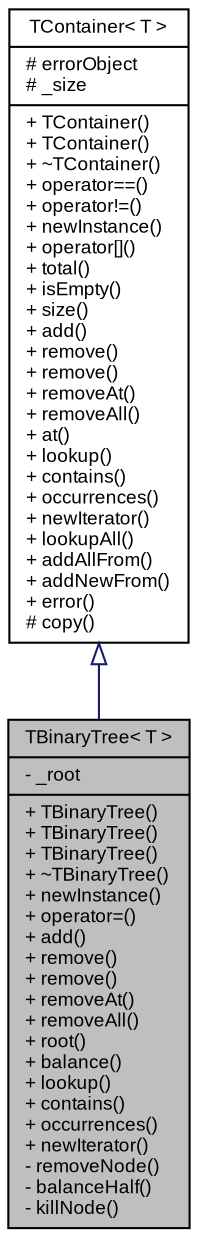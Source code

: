 digraph G
{
  bgcolor="transparent";
  edge [fontname="Arial",fontsize="9",labelfontname="Arial",labelfontsize="9"];
  node [fontname="Arial",fontsize="9",shape=record];
  Node1 [label="{TBinaryTree\< T \>\n|- _root\l|+ TBinaryTree()\l+ TBinaryTree()\l+ TBinaryTree()\l+ ~TBinaryTree()\l+ newInstance()\l+ operator=()\l+ add()\l+ remove()\l+ remove()\l+ removeAt()\l+ removeAll()\l+ root()\l+ balance()\l+ lookup()\l+ contains()\l+ occurrences()\l+ newIterator()\l- removeNode()\l- balanceHalf()\l- killNode()\l}",height=0.2,width=0.4,color="black", fillcolor="grey75", style="filled" fontcolor="black"];
  Node2 -> Node1 [dir=back,color="midnightblue",fontsize="9",style="solid",arrowtail="empty",fontname="Arial"];
  Node2 [label="{TContainer\< T \>\n|# errorObject\l# _size\l|+ TContainer()\l+ TContainer()\l+ ~TContainer()\l+ operator==()\l+ operator!=()\l+ newInstance()\l+ operator[]()\l+ total()\l+ isEmpty()\l+ size()\l+ add()\l+ remove()\l+ remove()\l+ removeAt()\l+ removeAll()\l+ at()\l+ lookup()\l+ contains()\l+ occurrences()\l+ newIterator()\l+ lookupAll()\l+ addAllFrom()\l+ addNewFrom()\l+ error()\l# copy()\l}",height=0.2,width=0.4,color="black",URL="$classSteinberg_1_1TContainer.html",tooltip="Template container base class (abstract)."];
}
